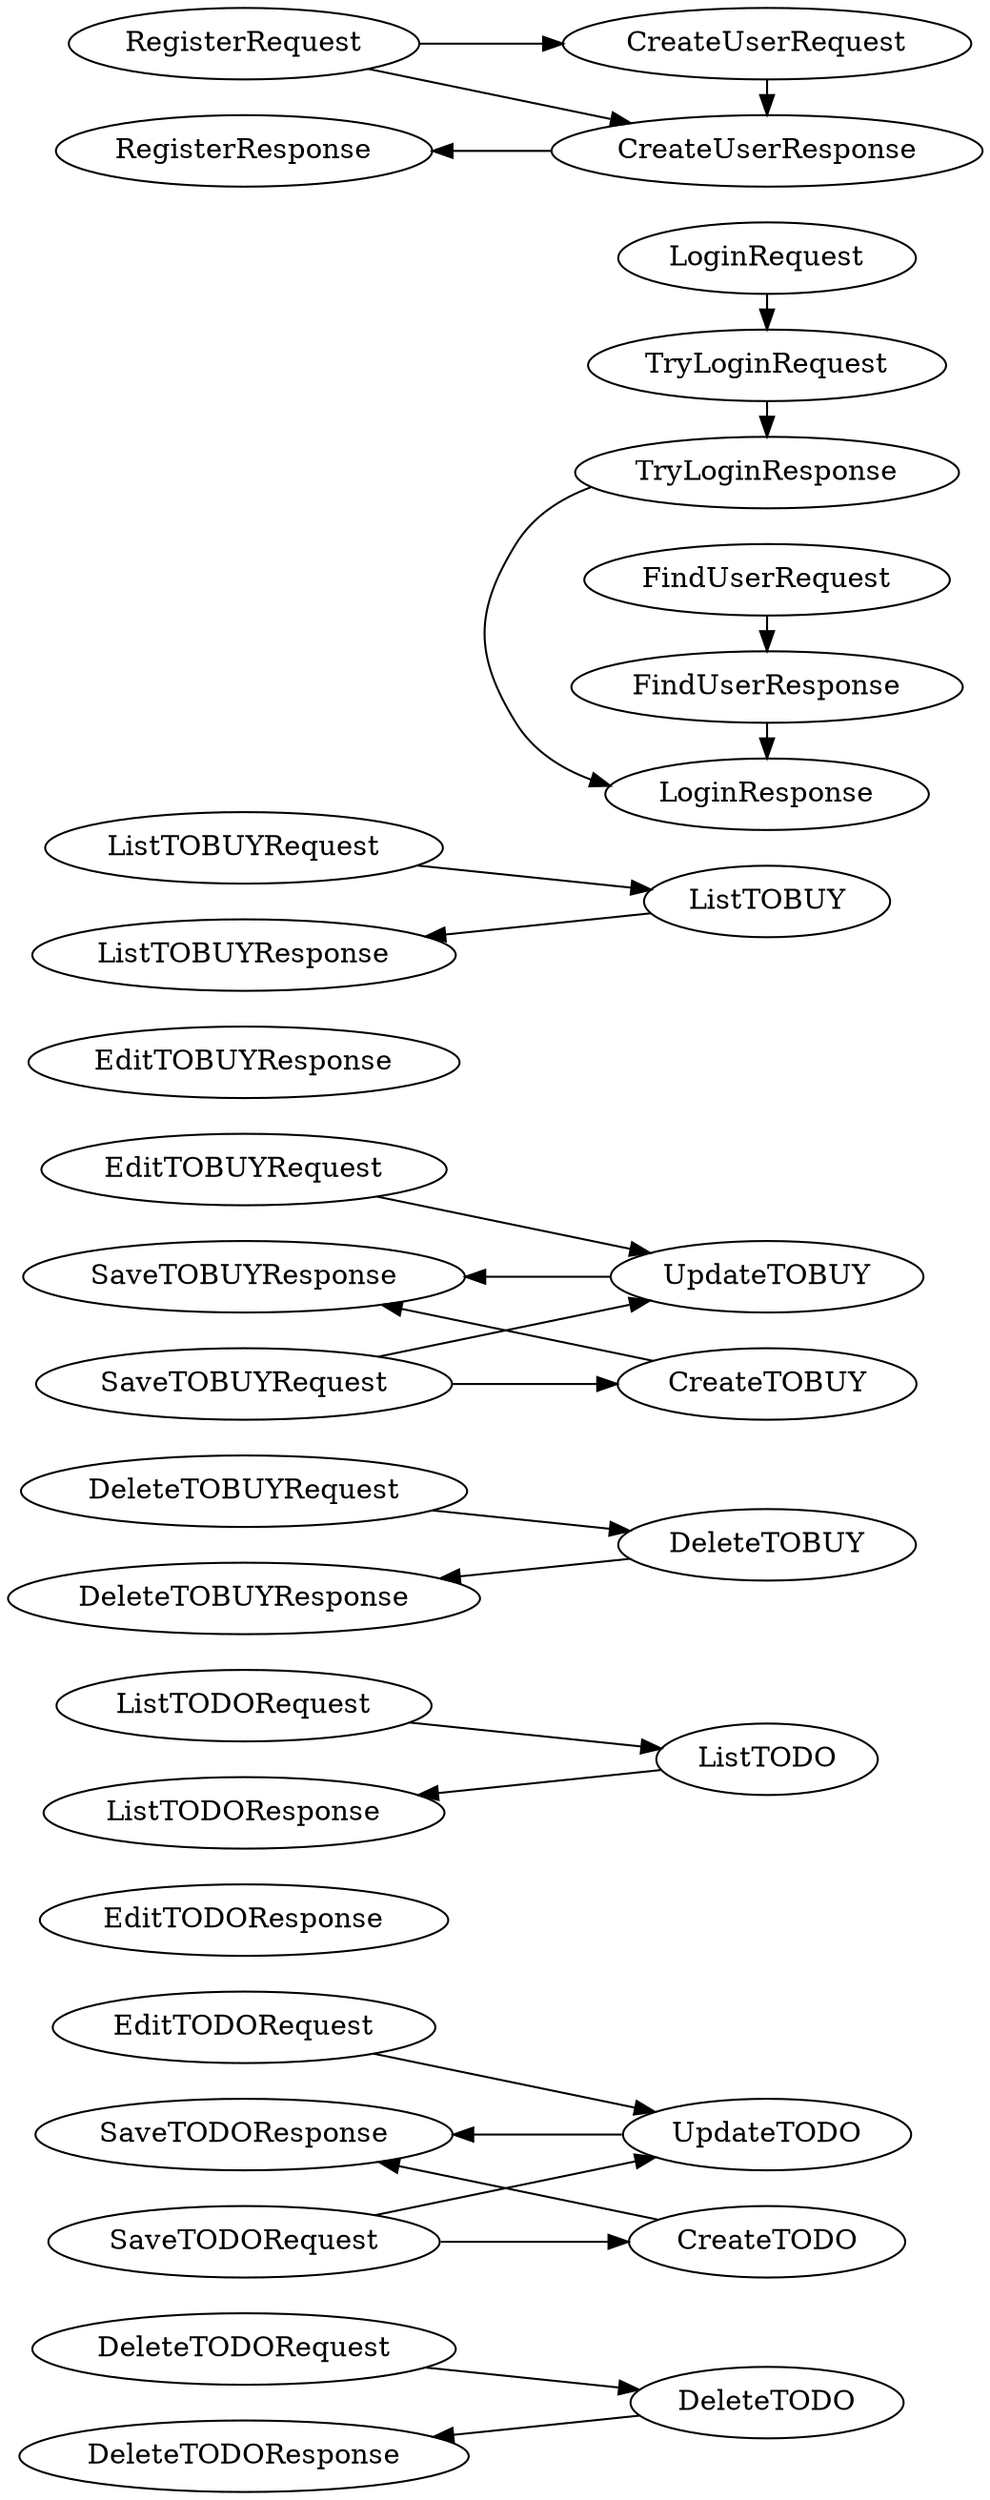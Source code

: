 digraph architecture {


//GraphViz Engine: Dot
//You can generate image by online generators, for example - https://dreampuf.github.io/GraphvizOnline/


rankdir=LR; 


forcelabels=true;


/* DTO.Public.TODO.DeleteTODORequest */
DTO_Public_TODO_DeleteTODORequest[label="DeleteTODORequest"];
/* DTO.Public.TODO.DeleteTODOResponse */
DTO_Public_TODO_DeleteTODOResponse[label="DeleteTODOResponse"];
/* DTO.Public.TODO.EditTODORequest */
DTO_Public_TODO_EditTODORequest[label="EditTODORequest"];
/* DTO.Public.TODO.EditTODOResponse */
DTO_Public_TODO_EditTODOResponse[label="EditTODOResponse"];
/* DTO.Public.TODO.ListTODORequest */
DTO_Public_TODO_ListTODORequest[label="ListTODORequest"];
/* DTO.Public.TODO.ListTODOResponse */
DTO_Public_TODO_ListTODOResponse[label="ListTODOResponse"];
/* DTO.Public.TODO.SaveTODORequest */
DTO_Public_TODO_SaveTODORequest[label="SaveTODORequest"];
/* DTO.Public.TODO.SaveTODOResponse */
DTO_Public_TODO_SaveTODOResponse[label="SaveTODOResponse"];
/* DTO.Public.TOBUY.DeleteTOBUYRequest */
DTO_Public_TOBUY_DeleteTOBUYRequest[label="DeleteTOBUYRequest"];
/* DTO.Public.TOBUY.DeleteTOBUYResponse */
DTO_Public_TOBUY_DeleteTOBUYResponse[label="DeleteTOBUYResponse"];
/* DTO.Public.TOBUY.EditTOBUYRequest */
DTO_Public_TOBUY_EditTOBUYRequest[label="EditTOBUYRequest"];
/* DTO.Public.TOBUY.EditTOBUYResponse */
DTO_Public_TOBUY_EditTOBUYResponse[label="EditTOBUYResponse"];
/* DTO.Public.TOBUY.ListTOBUYRequest */
DTO_Public_TOBUY_ListTOBUYRequest[label="ListTOBUYRequest"];
/* DTO.Public.TOBUY.ListTOBUYResponse */
DTO_Public_TOBUY_ListTOBUYResponse[label="ListTOBUYResponse"];
/* DTO.Public.TOBUY.SaveTOBUYRequest */
DTO_Public_TOBUY_SaveTOBUYRequest[label="SaveTOBUYRequest"];
/* DTO.Public.TOBUY.SaveTOBUYResponse */
DTO_Public_TOBUY_SaveTOBUYResponse[label="SaveTOBUYResponse"];
/* DTO.Public.Account.LoginRequest */
DTO_Public_Account_LoginRequest[label="LoginRequest"];
/* DTO.Public.Account.LoginResponse */
DTO_Public_Account_LoginResponse[label="LoginResponse"];
/* DTO.Public.Account.RegisterRequest */
DTO_Public_Account_RegisterRequest[label="RegisterRequest"];
/* DTO.Public.Account.RegisterResponse */
DTO_Public_Account_RegisterResponse[label="RegisterResponse"];
/* DTO.Internal.TODO.CreateTODO */
DTO_Internal_TODO_CreateTODO[label="CreateTODO"];
/* DTO.Internal.TODO.DeleteTODO */
DTO_Internal_TODO_DeleteTODO[label="DeleteTODO"];
/* DTO.Internal.TODO.ListTODO */
DTO_Internal_TODO_ListTODO[label="ListTODO"];
/* DTO.Internal.TODO.UpdateTODO */
DTO_Internal_TODO_UpdateTODO[label="UpdateTODO"];
/* DTO.Internal.TOBUY.CreateTOBUY */
DTO_Internal_TOBUY_CreateTOBUY[label="CreateTOBUY"];
/* DTO.Internal.TOBUY.DeleteTOBUY */
DTO_Internal_TOBUY_DeleteTOBUY[label="DeleteTOBUY"];
/* DTO.Internal.TOBUY.ListTOBUY */
DTO_Internal_TOBUY_ListTOBUY[label="ListTOBUY"];
/* DTO.Internal.TOBUY.UpdateTOBUY */
DTO_Internal_TOBUY_UpdateTOBUY[label="UpdateTOBUY"];
/* DTO.Internal.Account.CreateUserRequest */
DTO_Internal_Account_CreateUserRequest[label="CreateUserRequest"];
/* DTO.Internal.Account.CreateUserResponse */
DTO_Internal_Account_CreateUserResponse[label="CreateUserResponse"];
/* DTO.Internal.Account.FindUserRequest */
DTO_Internal_Account_FindUserRequest[label="FindUserRequest"];
/* DTO.Internal.Account.FindUserResponse */
DTO_Internal_Account_FindUserResponse[label="FindUserResponse"];
/* DTO.Internal.Account.TryLoginRequest */
DTO_Internal_Account_TryLoginRequest[label="TryLoginRequest"];
/* DTO.Internal.Account.TryLoginResponse */
DTO_Internal_Account_TryLoginResponse[label="TryLoginResponse"];




subgraph c8b506e4f9c64d3d85a6d49877318467 {

}




subgraph _7b5b7b2be17849e3add1818e3d76e526 {

}




subgraph bbde6afa7b4646478b0ae0fc9b96bbcd {

DTO_Public_TODO_DeleteTODORequest -> DTO_Internal_TODO_DeleteTODO[color="black"];
DTO_Internal_TODO_DeleteTODO -> DTO_Public_TODO_DeleteTODOResponse[color="black"];
}




subgraph _894869c31e7b45129414c661b474ed3e {

DTO_Public_TODO_ListTODORequest -> DTO_Internal_TODO_ListTODO[color="black"];
DTO_Internal_TODO_ListTODO -> DTO_Public_TODO_ListTODOResponse[color="black"];
}




subgraph ea37d64ccd7b479c890aca0610af6eee {

DTO_Public_TODO_SaveTODORequest -> DTO_Internal_TODO_CreateTODO[color="black"];
DTO_Internal_TODO_CreateTODO -> DTO_Public_TODO_SaveTODOResponse[color="black"];
DTO_Public_TODO_EditTODORequest -> DTO_Internal_TODO_UpdateTODO[color="black"];
DTO_Public_TODO_SaveTODORequest -> DTO_Internal_TODO_UpdateTODO[color="black"];
DTO_Internal_TODO_UpdateTODO -> DTO_Public_TODO_SaveTODOResponse[color="black"];
}




subgraph _623e078f0e08468fa71a4a952d49a56f {

DTO_Public_TOBUY_DeleteTOBUYRequest -> DTO_Internal_TOBUY_DeleteTOBUY[color="black"];
DTO_Internal_TOBUY_DeleteTOBUY -> DTO_Public_TOBUY_DeleteTOBUYResponse[color="black"];
}




subgraph _01245c972ca841ab9901b1103801012c {

DTO_Public_TOBUY_ListTOBUYRequest -> DTO_Internal_TOBUY_ListTOBUY[color="black"];
DTO_Internal_TOBUY_ListTOBUY -> DTO_Public_TOBUY_ListTOBUYResponse[color="black"];
}




subgraph fde424e1d2da440abf705f8b07cbd291 {

DTO_Public_TOBUY_SaveTOBUYRequest -> DTO_Internal_TOBUY_CreateTOBUY[color="black"];
DTO_Internal_TOBUY_CreateTOBUY -> DTO_Public_TOBUY_SaveTOBUYResponse[color="black"];
DTO_Public_TOBUY_EditTOBUYRequest -> DTO_Internal_TOBUY_UpdateTOBUY[color="black"];
DTO_Public_TOBUY_SaveTOBUYRequest -> DTO_Internal_TOBUY_UpdateTOBUY[color="black"];
DTO_Internal_TOBUY_UpdateTOBUY -> DTO_Public_TOBUY_SaveTOBUYResponse[color="black"];
}




subgraph _4b09e5eb421346479d27a0d579ec0b34 {

DTO_Public_Account_RegisterRequest -> DTO_Internal_Account_CreateUserRequest[color="black"];
DTO_Public_Account_RegisterRequest -> DTO_Internal_Account_CreateUserResponse[color="black"];
DTO_Internal_Account_CreateUserRequest -> DTO_Internal_Account_CreateUserResponse[color="black"];
DTO_Internal_Account_CreateUserResponse -> DTO_Public_Account_RegisterResponse[color="black"];
}




subgraph _61891da6393d453aa6d9656c27d566b5 {

DTO_Public_Account_LoginRequest -> DTO_Internal_Account_TryLoginRequest[color="black"];
DTO_Internal_Account_FindUserRequest -> DTO_Internal_Account_FindUserResponse[color="black"];
DTO_Internal_Account_FindUserResponse -> DTO_Public_Account_LoginResponse[color="black"];
DTO_Internal_Account_TryLoginRequest -> DTO_Internal_Account_TryLoginResponse[color="black"];
DTO_Internal_Account_TryLoginResponse -> DTO_Public_Account_LoginResponse[color="black"];
}


{/* ServiceName Web*/ rank=same;DTO_Public_TODO_DeleteTODORequest, DTO_Public_TODO_DeleteTODOResponse, DTO_Public_TODO_EditTODORequest, DTO_Public_TODO_EditTODOResponse, DTO_Public_TODO_ListTODORequest, DTO_Public_TODO_ListTODOResponse, DTO_Public_TODO_SaveTODORequest, DTO_Public_TODO_SaveTODOResponse, DTO_Public_TOBUY_DeleteTOBUYRequest, DTO_Public_TOBUY_DeleteTOBUYResponse, DTO_Public_TOBUY_EditTOBUYRequest, DTO_Public_TOBUY_EditTOBUYResponse, DTO_Public_TOBUY_ListTOBUYRequest, DTO_Public_TOBUY_ListTOBUYResponse, DTO_Public_TOBUY_SaveTOBUYRequest, DTO_Public_TOBUY_SaveTOBUYResponse, DTO_Public_Account_RegisterRequest, DTO_Public_Account_RegisterResponse}

{/* ServiceName Account*/ rank=same;DTO_Public_Account_LoginRequest, DTO_Public_Account_LoginResponse, DTO_Internal_Account_CreateUserRequest, DTO_Internal_Account_CreateUserResponse, DTO_Internal_Account_FindUserRequest, DTO_Internal_Account_FindUserResponse, DTO_Internal_Account_TryLoginRequest, DTO_Internal_Account_TryLoginResponse}

{/* ServiceName ToDo*/ rank=same;DTO_Internal_TODO_CreateTODO, DTO_Internal_TODO_DeleteTODO, DTO_Internal_TODO_ListTODO, DTO_Internal_TODO_UpdateTODO}

{/* ServiceName ToBuy*/ rank=same;DTO_Internal_TOBUY_CreateTOBUY, DTO_Internal_TOBUY_DeleteTOBUY, DTO_Internal_TOBUY_ListTOBUY, DTO_Internal_TOBUY_UpdateTOBUY}


}
